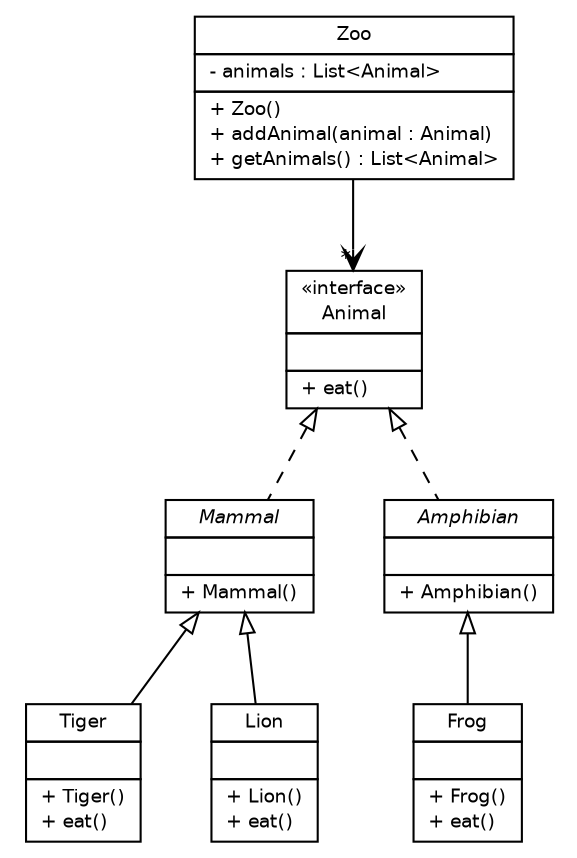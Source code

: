 #!/usr/local/bin/dot
#
# Class diagram 
# Generated by UMLGraph version 5.1 (http://www.umlgraph.org/)
#

digraph G {
	edge [fontname="Helvetica",fontsize=10,labelfontname="Helvetica",labelfontsize=10];
	node [fontname="Helvetica",fontsize=10,shape=plaintext];
	nodesep=0.25;
	ranksep=0.5;
	// com.lab49.siteDemo.model.Zoo
	c0 [label=<<table title="com.lab49.siteDemo.model.Zoo" border="0" cellborder="1" cellspacing="0" cellpadding="2" port="p" href="./Zoo.html">
		<tr><td><table border="0" cellspacing="0" cellpadding="1">
<tr><td align="center" balign="center"> Zoo </td></tr>
		</table></td></tr>
		<tr><td><table border="0" cellspacing="0" cellpadding="1">
<tr><td align="left" balign="left"> - animals : List&lt;Animal&gt; </td></tr>
		</table></td></tr>
		<tr><td><table border="0" cellspacing="0" cellpadding="1">
<tr><td align="left" balign="left"> + Zoo() </td></tr>
<tr><td align="left" balign="left"> + addAnimal(animal : Animal) </td></tr>
<tr><td align="left" balign="left"> + getAnimals() : List&lt;Animal&gt; </td></tr>
		</table></td></tr>
		</table>>, fontname="Helvetica", fontcolor="black", fontsize=9.0];
	// com.lab49.siteDemo.model.Tiger
	c1 [label=<<table title="com.lab49.siteDemo.model.Tiger" border="0" cellborder="1" cellspacing="0" cellpadding="2" port="p" href="./Tiger.html">
		<tr><td><table border="0" cellspacing="0" cellpadding="1">
<tr><td align="center" balign="center"> Tiger </td></tr>
		</table></td></tr>
		<tr><td><table border="0" cellspacing="0" cellpadding="1">
<tr><td align="left" balign="left">  </td></tr>
		</table></td></tr>
		<tr><td><table border="0" cellspacing="0" cellpadding="1">
<tr><td align="left" balign="left"> + Tiger() </td></tr>
<tr><td align="left" balign="left"> + eat() </td></tr>
		</table></td></tr>
		</table>>, fontname="Helvetica", fontcolor="black", fontsize=9.0];
	// com.lab49.siteDemo.model.Mammal
	c2 [label=<<table title="com.lab49.siteDemo.model.Mammal" border="0" cellborder="1" cellspacing="0" cellpadding="2" port="p" href="./Mammal.html">
		<tr><td><table border="0" cellspacing="0" cellpadding="1">
<tr><td align="center" balign="center"><font face="Helvetica-Oblique"> Mammal </font></td></tr>
		</table></td></tr>
		<tr><td><table border="0" cellspacing="0" cellpadding="1">
<tr><td align="left" balign="left">  </td></tr>
		</table></td></tr>
		<tr><td><table border="0" cellspacing="0" cellpadding="1">
<tr><td align="left" balign="left"> + Mammal() </td></tr>
		</table></td></tr>
		</table>>, fontname="Helvetica", fontcolor="black", fontsize=9.0];
	// com.lab49.siteDemo.model.Lion
	c3 [label=<<table title="com.lab49.siteDemo.model.Lion" border="0" cellborder="1" cellspacing="0" cellpadding="2" port="p" href="./Lion.html">
		<tr><td><table border="0" cellspacing="0" cellpadding="1">
<tr><td align="center" balign="center"> Lion </td></tr>
		</table></td></tr>
		<tr><td><table border="0" cellspacing="0" cellpadding="1">
<tr><td align="left" balign="left">  </td></tr>
		</table></td></tr>
		<tr><td><table border="0" cellspacing="0" cellpadding="1">
<tr><td align="left" balign="left"> + Lion() </td></tr>
<tr><td align="left" balign="left"> + eat() </td></tr>
		</table></td></tr>
		</table>>, fontname="Helvetica", fontcolor="black", fontsize=9.0];
	// com.lab49.siteDemo.model.Frog
	c4 [label=<<table title="com.lab49.siteDemo.model.Frog" border="0" cellborder="1" cellspacing="0" cellpadding="2" port="p" href="./Frog.html">
		<tr><td><table border="0" cellspacing="0" cellpadding="1">
<tr><td align="center" balign="center"> Frog </td></tr>
		</table></td></tr>
		<tr><td><table border="0" cellspacing="0" cellpadding="1">
<tr><td align="left" balign="left">  </td></tr>
		</table></td></tr>
		<tr><td><table border="0" cellspacing="0" cellpadding="1">
<tr><td align="left" balign="left"> + Frog() </td></tr>
<tr><td align="left" balign="left"> + eat() </td></tr>
		</table></td></tr>
		</table>>, fontname="Helvetica", fontcolor="black", fontsize=9.0];
	// com.lab49.siteDemo.model.Animal
	c5 [label=<<table title="com.lab49.siteDemo.model.Animal" border="0" cellborder="1" cellspacing="0" cellpadding="2" port="p" href="./Animal.html">
		<tr><td><table border="0" cellspacing="0" cellpadding="1">
<tr><td align="center" balign="center"> &#171;interface&#187; </td></tr>
<tr><td align="center" balign="center"> Animal </td></tr>
		</table></td></tr>
		<tr><td><table border="0" cellspacing="0" cellpadding="1">
<tr><td align="left" balign="left">  </td></tr>
		</table></td></tr>
		<tr><td><table border="0" cellspacing="0" cellpadding="1">
<tr><td align="left" balign="left"> + eat() </td></tr>
		</table></td></tr>
		</table>>, fontname="Helvetica", fontcolor="black", fontsize=9.0];
	// com.lab49.siteDemo.model.Amphibian
	c6 [label=<<table title="com.lab49.siteDemo.model.Amphibian" border="0" cellborder="1" cellspacing="0" cellpadding="2" port="p" href="./Amphibian.html">
		<tr><td><table border="0" cellspacing="0" cellpadding="1">
<tr><td align="center" balign="center"><font face="Helvetica-Oblique"> Amphibian </font></td></tr>
		</table></td></tr>
		<tr><td><table border="0" cellspacing="0" cellpadding="1">
<tr><td align="left" balign="left">  </td></tr>
		</table></td></tr>
		<tr><td><table border="0" cellspacing="0" cellpadding="1">
<tr><td align="left" balign="left"> + Amphibian() </td></tr>
		</table></td></tr>
		</table>>, fontname="Helvetica", fontcolor="black", fontsize=9.0];
	//com.lab49.siteDemo.model.Tiger extends com.lab49.siteDemo.model.Mammal
	c2:p -> c1:p [dir=back,arrowtail=empty];
	//com.lab49.siteDemo.model.Mammal implements com.lab49.siteDemo.model.Animal
	c5:p -> c2:p [dir=back,arrowtail=empty,style=dashed];
	//com.lab49.siteDemo.model.Lion extends com.lab49.siteDemo.model.Mammal
	c2:p -> c3:p [dir=back,arrowtail=empty];
	//com.lab49.siteDemo.model.Frog extends com.lab49.siteDemo.model.Amphibian
	c6:p -> c4:p [dir=back,arrowtail=empty];
	//com.lab49.siteDemo.model.Amphibian implements com.lab49.siteDemo.model.Animal
	c5:p -> c6:p [dir=back,arrowtail=empty,style=dashed];
	// com.lab49.siteDemo.model.Zoo NAVASSOC com.lab49.siteDemo.model.Animal
	c0:p -> c5:p [taillabel="", label="", headlabel="*", fontname="Helvetica", fontcolor="black", fontsize=10.0, color="black", arrowhead=open];
}

